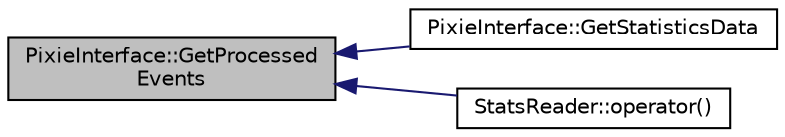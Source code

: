 digraph "PixieInterface::GetProcessedEvents"
{
  edge [fontname="Helvetica",fontsize="10",labelfontname="Helvetica",labelfontsize="10"];
  node [fontname="Helvetica",fontsize="10",shape=record];
  rankdir="LR";
  Node1 [label="PixieInterface::GetProcessed\lEvents",height=0.2,width=0.4,color="black", fillcolor="grey75", style="filled", fontcolor="black"];
  Node1 -> Node2 [dir="back",color="midnightblue",fontsize="10",style="solid",fontname="Helvetica"];
  Node2 [label="PixieInterface::GetStatisticsData",height=0.2,width=0.4,color="black", fillcolor="white", style="filled",URL="$d9/dc6/class_pixie_interface.html#a78ca1f0d92be311414e2615480a85eff"];
  Node1 -> Node3 [dir="back",color="midnightblue",fontsize="10",style="solid",fontname="Helvetica"];
  Node3 [label="StatsReader::operator()",height=0.2,width=0.4,color="black", fillcolor="white", style="filled",URL="$d2/ddc/class_stats_reader.html#a28b09c5ca806f7cb68d5f2eaeda7ab16"];
}
